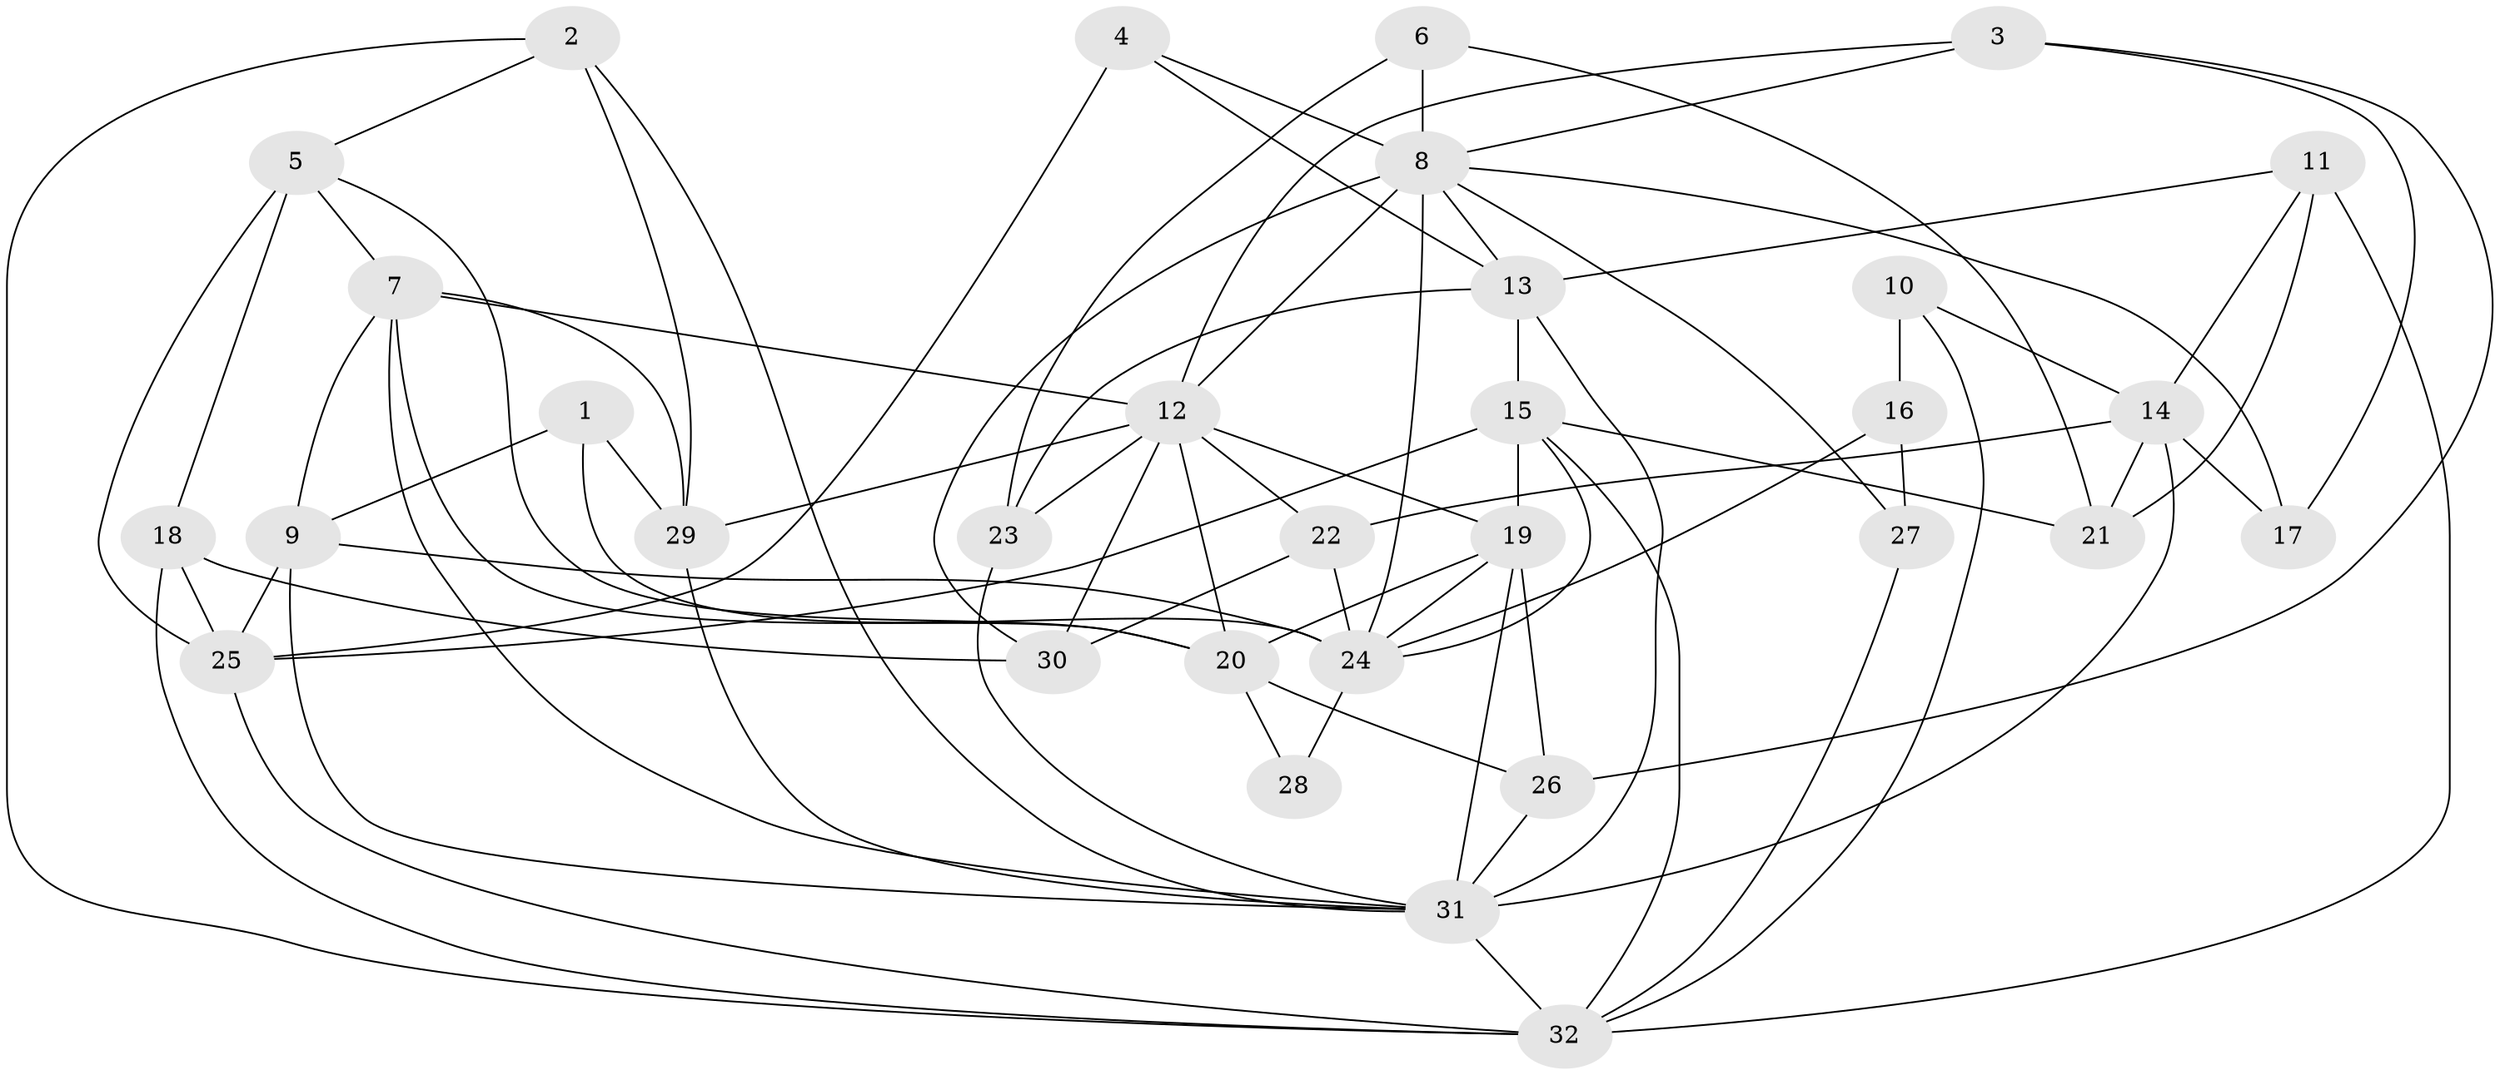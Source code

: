 // original degree distribution, {3: 0.23809523809523808, 4: 0.30158730158730157, 7: 0.031746031746031744, 2: 0.14285714285714285, 5: 0.1746031746031746, 6: 0.09523809523809523, 8: 0.015873015873015872}
// Generated by graph-tools (version 1.1) at 2025/02/03/09/25 03:02:01]
// undirected, 32 vertices, 80 edges
graph export_dot {
graph [start="1"]
  node [color=gray90,style=filled];
  1;
  2;
  3;
  4;
  5;
  6;
  7;
  8;
  9;
  10;
  11;
  12;
  13;
  14;
  15;
  16;
  17;
  18;
  19;
  20;
  21;
  22;
  23;
  24;
  25;
  26;
  27;
  28;
  29;
  30;
  31;
  32;
  1 -- 9 [weight=1.0];
  1 -- 24 [weight=1.0];
  1 -- 29 [weight=1.0];
  2 -- 5 [weight=1.0];
  2 -- 29 [weight=1.0];
  2 -- 31 [weight=1.0];
  2 -- 32 [weight=1.0];
  3 -- 8 [weight=1.0];
  3 -- 12 [weight=1.0];
  3 -- 17 [weight=1.0];
  3 -- 26 [weight=1.0];
  4 -- 8 [weight=2.0];
  4 -- 13 [weight=1.0];
  4 -- 25 [weight=1.0];
  5 -- 7 [weight=1.0];
  5 -- 18 [weight=1.0];
  5 -- 20 [weight=1.0];
  5 -- 25 [weight=2.0];
  6 -- 8 [weight=1.0];
  6 -- 21 [weight=1.0];
  6 -- 23 [weight=1.0];
  7 -- 9 [weight=1.0];
  7 -- 12 [weight=1.0];
  7 -- 20 [weight=1.0];
  7 -- 29 [weight=2.0];
  7 -- 31 [weight=1.0];
  8 -- 12 [weight=1.0];
  8 -- 13 [weight=1.0];
  8 -- 17 [weight=1.0];
  8 -- 24 [weight=1.0];
  8 -- 27 [weight=1.0];
  8 -- 30 [weight=1.0];
  9 -- 24 [weight=1.0];
  9 -- 25 [weight=1.0];
  9 -- 31 [weight=1.0];
  10 -- 14 [weight=1.0];
  10 -- 16 [weight=1.0];
  10 -- 32 [weight=1.0];
  11 -- 13 [weight=1.0];
  11 -- 14 [weight=1.0];
  11 -- 21 [weight=2.0];
  11 -- 32 [weight=1.0];
  12 -- 19 [weight=1.0];
  12 -- 20 [weight=1.0];
  12 -- 22 [weight=1.0];
  12 -- 23 [weight=2.0];
  12 -- 29 [weight=1.0];
  12 -- 30 [weight=1.0];
  13 -- 15 [weight=1.0];
  13 -- 23 [weight=1.0];
  13 -- 31 [weight=1.0];
  14 -- 17 [weight=2.0];
  14 -- 21 [weight=1.0];
  14 -- 22 [weight=1.0];
  14 -- 31 [weight=1.0];
  15 -- 19 [weight=2.0];
  15 -- 21 [weight=1.0];
  15 -- 24 [weight=1.0];
  15 -- 25 [weight=1.0];
  15 -- 32 [weight=1.0];
  16 -- 24 [weight=1.0];
  16 -- 27 [weight=2.0];
  18 -- 25 [weight=2.0];
  18 -- 30 [weight=3.0];
  18 -- 32 [weight=1.0];
  19 -- 20 [weight=1.0];
  19 -- 24 [weight=2.0];
  19 -- 26 [weight=1.0];
  19 -- 31 [weight=1.0];
  20 -- 26 [weight=1.0];
  20 -- 28 [weight=1.0];
  22 -- 24 [weight=1.0];
  22 -- 30 [weight=1.0];
  23 -- 31 [weight=1.0];
  24 -- 28 [weight=1.0];
  25 -- 32 [weight=1.0];
  26 -- 31 [weight=2.0];
  27 -- 32 [weight=1.0];
  29 -- 31 [weight=1.0];
  31 -- 32 [weight=1.0];
}
